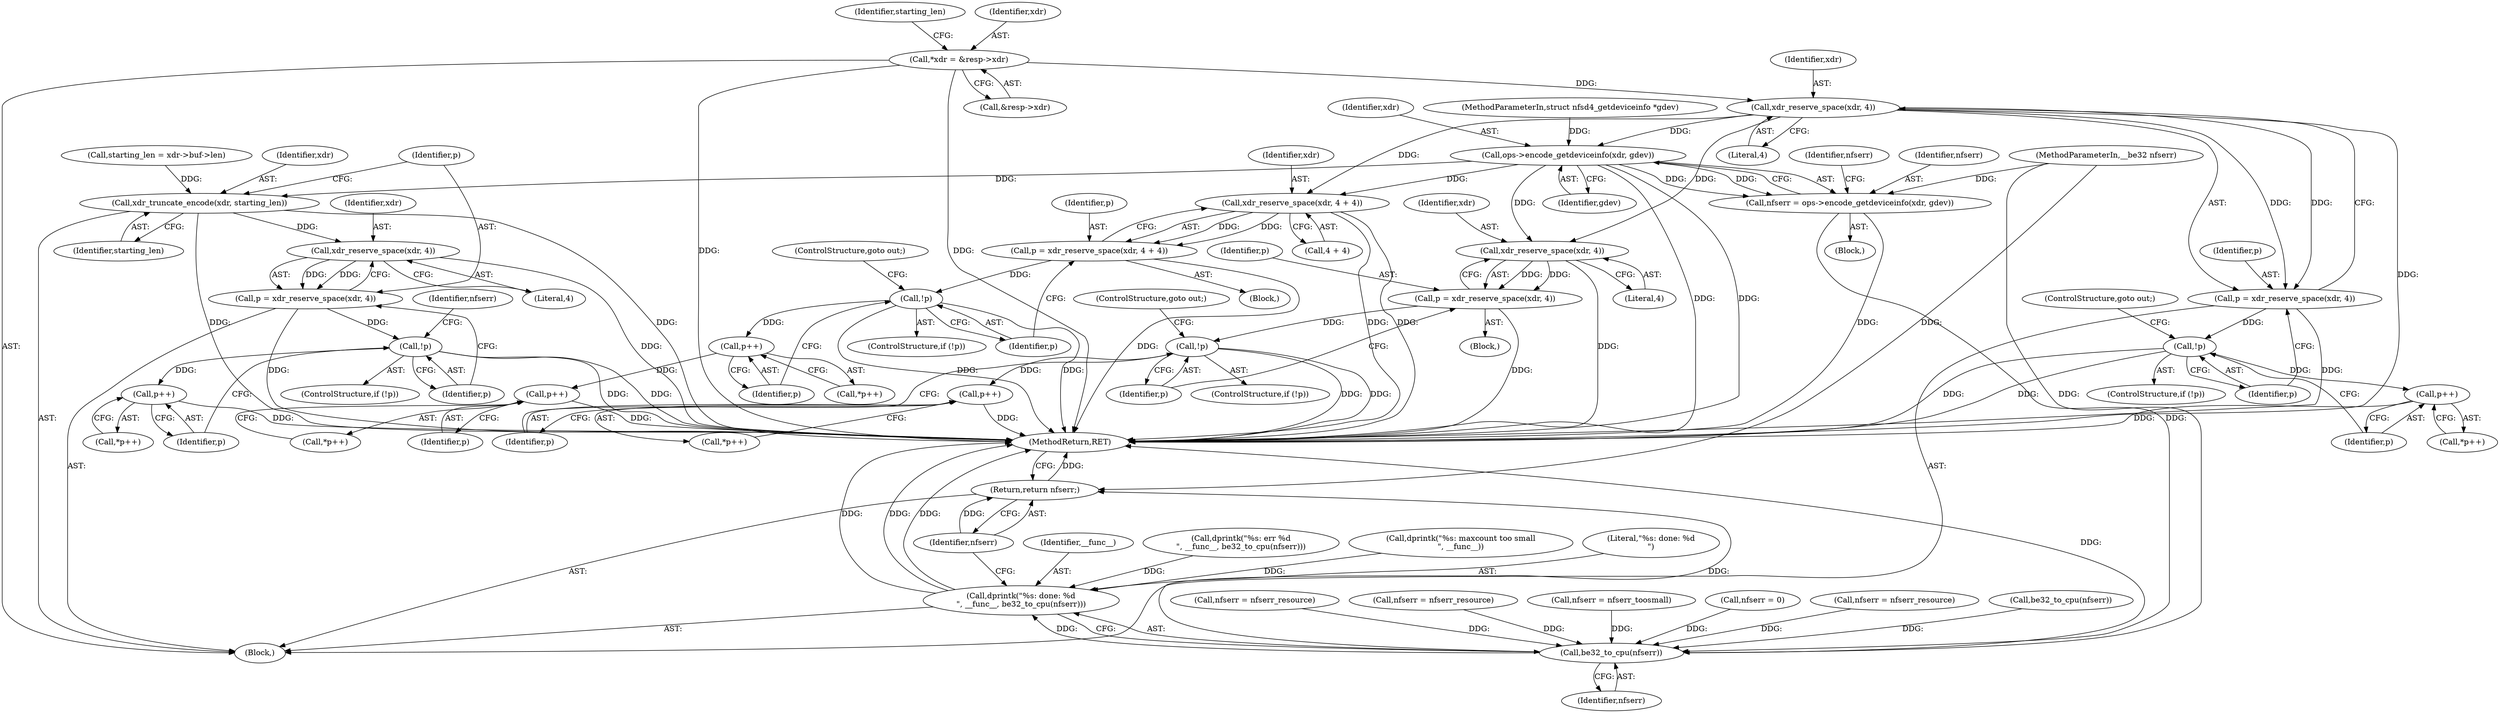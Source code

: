 digraph "0_linux_c70422f760c120480fee4de6c38804c72aa26bc1_13@pointer" {
"1000110" [label="(Call,*xdr = &resp->xdr)"];
"1000140" [label="(Call,xdr_reserve_space(xdr, 4))"];
"1000138" [label="(Call,p = xdr_reserve_space(xdr, 4))"];
"1000144" [label="(Call,!p)"];
"1000149" [label="(Call,p++)"];
"1000171" [label="(Call,ops->encode_getdeviceinfo(xdr, gdev))"];
"1000169" [label="(Call,nfserr = ops->encode_getdeviceinfo(xdr, gdev))"];
"1000251" [label="(Call,be32_to_cpu(nfserr))"];
"1000248" [label="(Call,dprintk(\"%s: done: %d\n\", __func__, be32_to_cpu(nfserr)))"];
"1000253" [label="(Return,return nfserr;)"];
"1000201" [label="(Call,xdr_reserve_space(xdr, 4 + 4))"];
"1000199" [label="(Call,p = xdr_reserve_space(xdr, 4 + 4))"];
"1000207" [label="(Call,!p)"];
"1000212" [label="(Call,p++)"];
"1000218" [label="(Call,p++)"];
"1000228" [label="(Call,xdr_reserve_space(xdr, 4))"];
"1000226" [label="(Call,p = xdr_reserve_space(xdr, 4))"];
"1000232" [label="(Call,!p)"];
"1000237" [label="(Call,p++)"];
"1000268" [label="(Call,xdr_truncate_encode(xdr, starting_len))"];
"1000273" [label="(Call,xdr_reserve_space(xdr, 4))"];
"1000271" [label="(Call,p = xdr_reserve_space(xdr, 4))"];
"1000277" [label="(Call,!p)"];
"1000287" [label="(Call,p++)"];
"1000227" [label="(Identifier,p)"];
"1000226" [label="(Call,p = xdr_reserve_space(xdr, 4))"];
"1000275" [label="(Literal,4)"];
"1000277" [label="(Call,!p)"];
"1000252" [label="(Identifier,nfserr)"];
"1000118" [label="(Call,starting_len = xdr->buf->len)"];
"1000203" [label="(Call,4 + 4)"];
"1000250" [label="(Identifier,__func__)"];
"1000272" [label="(Identifier,p)"];
"1000127" [label="(Call,dprintk(\"%s: err %d\n\", __func__, be32_to_cpu(nfserr)))"];
"1000201" [label="(Call,xdr_reserve_space(xdr, 4 + 4))"];
"1000213" [label="(Identifier,p)"];
"1000233" [label="(Identifier,p)"];
"1000135" [label="(Call,nfserr = nfserr_resource)"];
"1000139" [label="(Identifier,p)"];
"1000175" [label="(Identifier,nfserr)"];
"1000268" [label="(Call,xdr_truncate_encode(xdr, starting_len))"];
"1000225" [label="(Block,)"];
"1000172" [label="(Identifier,xdr)"];
"1000270" [label="(Identifier,starting_len)"];
"1000199" [label="(Call,p = xdr_reserve_space(xdr, 4 + 4))"];
"1000209" [label="(ControlStructure,goto out;)"];
"1000173" [label="(Identifier,gdev)"];
"1000286" [label="(Call,*p++)"];
"1000253" [label="(Return,return nfserr;)"];
"1000212" [label="(Call,p++)"];
"1000119" [label="(Identifier,starting_len)"];
"1000230" [label="(Literal,4)"];
"1000198" [label="(Block,)"];
"1000191" [label="(Call,nfserr = nfserr_resource)"];
"1000140" [label="(Call,xdr_reserve_space(xdr, 4))"];
"1000217" [label="(Call,*p++)"];
"1000138" [label="(Call,p = xdr_reserve_space(xdr, 4))"];
"1000144" [label="(Call,!p)"];
"1000229" [label="(Identifier,xdr)"];
"1000107" [label="(MethodParameterIn,struct nfsd4_getdeviceinfo *gdev)"];
"1000148" [label="(Call,*p++)"];
"1000228" [label="(Call,xdr_reserve_space(xdr, 4))"];
"1000287" [label="(Call,p++)"];
"1000232" [label="(Call,!p)"];
"1000169" [label="(Call,nfserr = ops->encode_getdeviceinfo(xdr, gdev))"];
"1000143" [label="(ControlStructure,if (!p))"];
"1000161" [label="(Block,)"];
"1000254" [label="(Identifier,nfserr)"];
"1000291" [label="(Call,nfserr = nfserr_toosmall)"];
"1000141" [label="(Identifier,xdr)"];
"1000200" [label="(Identifier,p)"];
"1000142" [label="(Literal,4)"];
"1000110" [label="(Call,*xdr = &resp->xdr)"];
"1000269" [label="(Identifier,xdr)"];
"1000240" [label="(Call,nfserr = 0)"];
"1000211" [label="(Call,*p++)"];
"1000234" [label="(ControlStructure,goto out;)"];
"1000108" [label="(Block,)"];
"1000248" [label="(Call,dprintk(\"%s: done: %d\n\", __func__, be32_to_cpu(nfserr)))"];
"1000170" [label="(Identifier,nfserr)"];
"1000146" [label="(ControlStructure,goto out;)"];
"1000112" [label="(Call,&resp->xdr)"];
"1000271" [label="(Call,p = xdr_reserve_space(xdr, 4))"];
"1000149" [label="(Call,p++)"];
"1000238" [label="(Identifier,p)"];
"1000207" [label="(Call,!p)"];
"1000276" [label="(ControlStructure,if (!p))"];
"1000288" [label="(Identifier,p)"];
"1000280" [label="(Call,nfserr = nfserr_resource)"];
"1000150" [label="(Identifier,p)"];
"1000218" [label="(Call,p++)"];
"1000295" [label="(MethodReturn,RET)"];
"1000251" [label="(Call,be32_to_cpu(nfserr))"];
"1000256" [label="(Call,dprintk(\"%s: maxcount too small\n\", __func__))"];
"1000219" [label="(Identifier,p)"];
"1000145" [label="(Identifier,p)"];
"1000171" [label="(Call,ops->encode_getdeviceinfo(xdr, gdev))"];
"1000130" [label="(Call,be32_to_cpu(nfserr))"];
"1000281" [label="(Identifier,nfserr)"];
"1000236" [label="(Call,*p++)"];
"1000249" [label="(Literal,\"%s: done: %d\n\")"];
"1000106" [label="(MethodParameterIn,__be32 nfserr)"];
"1000273" [label="(Call,xdr_reserve_space(xdr, 4))"];
"1000111" [label="(Identifier,xdr)"];
"1000231" [label="(ControlStructure,if (!p))"];
"1000237" [label="(Call,p++)"];
"1000206" [label="(ControlStructure,if (!p))"];
"1000208" [label="(Identifier,p)"];
"1000278" [label="(Identifier,p)"];
"1000202" [label="(Identifier,xdr)"];
"1000274" [label="(Identifier,xdr)"];
"1000110" -> "1000108"  [label="AST: "];
"1000110" -> "1000112"  [label="CFG: "];
"1000111" -> "1000110"  [label="AST: "];
"1000112" -> "1000110"  [label="AST: "];
"1000119" -> "1000110"  [label="CFG: "];
"1000110" -> "1000295"  [label="DDG: "];
"1000110" -> "1000295"  [label="DDG: "];
"1000110" -> "1000140"  [label="DDG: "];
"1000140" -> "1000138"  [label="AST: "];
"1000140" -> "1000142"  [label="CFG: "];
"1000141" -> "1000140"  [label="AST: "];
"1000142" -> "1000140"  [label="AST: "];
"1000138" -> "1000140"  [label="CFG: "];
"1000140" -> "1000295"  [label="DDG: "];
"1000140" -> "1000138"  [label="DDG: "];
"1000140" -> "1000138"  [label="DDG: "];
"1000140" -> "1000171"  [label="DDG: "];
"1000140" -> "1000201"  [label="DDG: "];
"1000140" -> "1000228"  [label="DDG: "];
"1000138" -> "1000108"  [label="AST: "];
"1000139" -> "1000138"  [label="AST: "];
"1000145" -> "1000138"  [label="CFG: "];
"1000138" -> "1000295"  [label="DDG: "];
"1000138" -> "1000144"  [label="DDG: "];
"1000144" -> "1000143"  [label="AST: "];
"1000144" -> "1000145"  [label="CFG: "];
"1000145" -> "1000144"  [label="AST: "];
"1000146" -> "1000144"  [label="CFG: "];
"1000150" -> "1000144"  [label="CFG: "];
"1000144" -> "1000295"  [label="DDG: "];
"1000144" -> "1000295"  [label="DDG: "];
"1000144" -> "1000149"  [label="DDG: "];
"1000149" -> "1000148"  [label="AST: "];
"1000149" -> "1000150"  [label="CFG: "];
"1000150" -> "1000149"  [label="AST: "];
"1000148" -> "1000149"  [label="CFG: "];
"1000149" -> "1000295"  [label="DDG: "];
"1000171" -> "1000169"  [label="AST: "];
"1000171" -> "1000173"  [label="CFG: "];
"1000172" -> "1000171"  [label="AST: "];
"1000173" -> "1000171"  [label="AST: "];
"1000169" -> "1000171"  [label="CFG: "];
"1000171" -> "1000295"  [label="DDG: "];
"1000171" -> "1000295"  [label="DDG: "];
"1000171" -> "1000169"  [label="DDG: "];
"1000171" -> "1000169"  [label="DDG: "];
"1000107" -> "1000171"  [label="DDG: "];
"1000171" -> "1000201"  [label="DDG: "];
"1000171" -> "1000228"  [label="DDG: "];
"1000171" -> "1000268"  [label="DDG: "];
"1000169" -> "1000161"  [label="AST: "];
"1000170" -> "1000169"  [label="AST: "];
"1000175" -> "1000169"  [label="CFG: "];
"1000169" -> "1000295"  [label="DDG: "];
"1000106" -> "1000169"  [label="DDG: "];
"1000169" -> "1000251"  [label="DDG: "];
"1000251" -> "1000248"  [label="AST: "];
"1000251" -> "1000252"  [label="CFG: "];
"1000252" -> "1000251"  [label="AST: "];
"1000248" -> "1000251"  [label="CFG: "];
"1000251" -> "1000295"  [label="DDG: "];
"1000251" -> "1000248"  [label="DDG: "];
"1000291" -> "1000251"  [label="DDG: "];
"1000280" -> "1000251"  [label="DDG: "];
"1000135" -> "1000251"  [label="DDG: "];
"1000240" -> "1000251"  [label="DDG: "];
"1000191" -> "1000251"  [label="DDG: "];
"1000130" -> "1000251"  [label="DDG: "];
"1000106" -> "1000251"  [label="DDG: "];
"1000251" -> "1000253"  [label="DDG: "];
"1000248" -> "1000108"  [label="AST: "];
"1000249" -> "1000248"  [label="AST: "];
"1000250" -> "1000248"  [label="AST: "];
"1000254" -> "1000248"  [label="CFG: "];
"1000248" -> "1000295"  [label="DDG: "];
"1000248" -> "1000295"  [label="DDG: "];
"1000248" -> "1000295"  [label="DDG: "];
"1000127" -> "1000248"  [label="DDG: "];
"1000256" -> "1000248"  [label="DDG: "];
"1000253" -> "1000108"  [label="AST: "];
"1000253" -> "1000254"  [label="CFG: "];
"1000254" -> "1000253"  [label="AST: "];
"1000295" -> "1000253"  [label="CFG: "];
"1000253" -> "1000295"  [label="DDG: "];
"1000254" -> "1000253"  [label="DDG: "];
"1000106" -> "1000253"  [label="DDG: "];
"1000201" -> "1000199"  [label="AST: "];
"1000201" -> "1000203"  [label="CFG: "];
"1000202" -> "1000201"  [label="AST: "];
"1000203" -> "1000201"  [label="AST: "];
"1000199" -> "1000201"  [label="CFG: "];
"1000201" -> "1000295"  [label="DDG: "];
"1000201" -> "1000295"  [label="DDG: "];
"1000201" -> "1000199"  [label="DDG: "];
"1000201" -> "1000199"  [label="DDG: "];
"1000199" -> "1000198"  [label="AST: "];
"1000200" -> "1000199"  [label="AST: "];
"1000208" -> "1000199"  [label="CFG: "];
"1000199" -> "1000295"  [label="DDG: "];
"1000199" -> "1000207"  [label="DDG: "];
"1000207" -> "1000206"  [label="AST: "];
"1000207" -> "1000208"  [label="CFG: "];
"1000208" -> "1000207"  [label="AST: "];
"1000209" -> "1000207"  [label="CFG: "];
"1000213" -> "1000207"  [label="CFG: "];
"1000207" -> "1000295"  [label="DDG: "];
"1000207" -> "1000295"  [label="DDG: "];
"1000207" -> "1000212"  [label="DDG: "];
"1000212" -> "1000211"  [label="AST: "];
"1000212" -> "1000213"  [label="CFG: "];
"1000213" -> "1000212"  [label="AST: "];
"1000211" -> "1000212"  [label="CFG: "];
"1000212" -> "1000218"  [label="DDG: "];
"1000218" -> "1000217"  [label="AST: "];
"1000218" -> "1000219"  [label="CFG: "];
"1000219" -> "1000218"  [label="AST: "];
"1000217" -> "1000218"  [label="CFG: "];
"1000218" -> "1000295"  [label="DDG: "];
"1000228" -> "1000226"  [label="AST: "];
"1000228" -> "1000230"  [label="CFG: "];
"1000229" -> "1000228"  [label="AST: "];
"1000230" -> "1000228"  [label="AST: "];
"1000226" -> "1000228"  [label="CFG: "];
"1000228" -> "1000295"  [label="DDG: "];
"1000228" -> "1000226"  [label="DDG: "];
"1000228" -> "1000226"  [label="DDG: "];
"1000226" -> "1000225"  [label="AST: "];
"1000227" -> "1000226"  [label="AST: "];
"1000233" -> "1000226"  [label="CFG: "];
"1000226" -> "1000295"  [label="DDG: "];
"1000226" -> "1000232"  [label="DDG: "];
"1000232" -> "1000231"  [label="AST: "];
"1000232" -> "1000233"  [label="CFG: "];
"1000233" -> "1000232"  [label="AST: "];
"1000234" -> "1000232"  [label="CFG: "];
"1000238" -> "1000232"  [label="CFG: "];
"1000232" -> "1000295"  [label="DDG: "];
"1000232" -> "1000295"  [label="DDG: "];
"1000232" -> "1000237"  [label="DDG: "];
"1000237" -> "1000236"  [label="AST: "];
"1000237" -> "1000238"  [label="CFG: "];
"1000238" -> "1000237"  [label="AST: "];
"1000236" -> "1000237"  [label="CFG: "];
"1000237" -> "1000295"  [label="DDG: "];
"1000268" -> "1000108"  [label="AST: "];
"1000268" -> "1000270"  [label="CFG: "];
"1000269" -> "1000268"  [label="AST: "];
"1000270" -> "1000268"  [label="AST: "];
"1000272" -> "1000268"  [label="CFG: "];
"1000268" -> "1000295"  [label="DDG: "];
"1000268" -> "1000295"  [label="DDG: "];
"1000118" -> "1000268"  [label="DDG: "];
"1000268" -> "1000273"  [label="DDG: "];
"1000273" -> "1000271"  [label="AST: "];
"1000273" -> "1000275"  [label="CFG: "];
"1000274" -> "1000273"  [label="AST: "];
"1000275" -> "1000273"  [label="AST: "];
"1000271" -> "1000273"  [label="CFG: "];
"1000273" -> "1000295"  [label="DDG: "];
"1000273" -> "1000271"  [label="DDG: "];
"1000273" -> "1000271"  [label="DDG: "];
"1000271" -> "1000108"  [label="AST: "];
"1000272" -> "1000271"  [label="AST: "];
"1000278" -> "1000271"  [label="CFG: "];
"1000271" -> "1000295"  [label="DDG: "];
"1000271" -> "1000277"  [label="DDG: "];
"1000277" -> "1000276"  [label="AST: "];
"1000277" -> "1000278"  [label="CFG: "];
"1000278" -> "1000277"  [label="AST: "];
"1000281" -> "1000277"  [label="CFG: "];
"1000288" -> "1000277"  [label="CFG: "];
"1000277" -> "1000295"  [label="DDG: "];
"1000277" -> "1000295"  [label="DDG: "];
"1000277" -> "1000287"  [label="DDG: "];
"1000287" -> "1000286"  [label="AST: "];
"1000287" -> "1000288"  [label="CFG: "];
"1000288" -> "1000287"  [label="AST: "];
"1000286" -> "1000287"  [label="CFG: "];
"1000287" -> "1000295"  [label="DDG: "];
}
